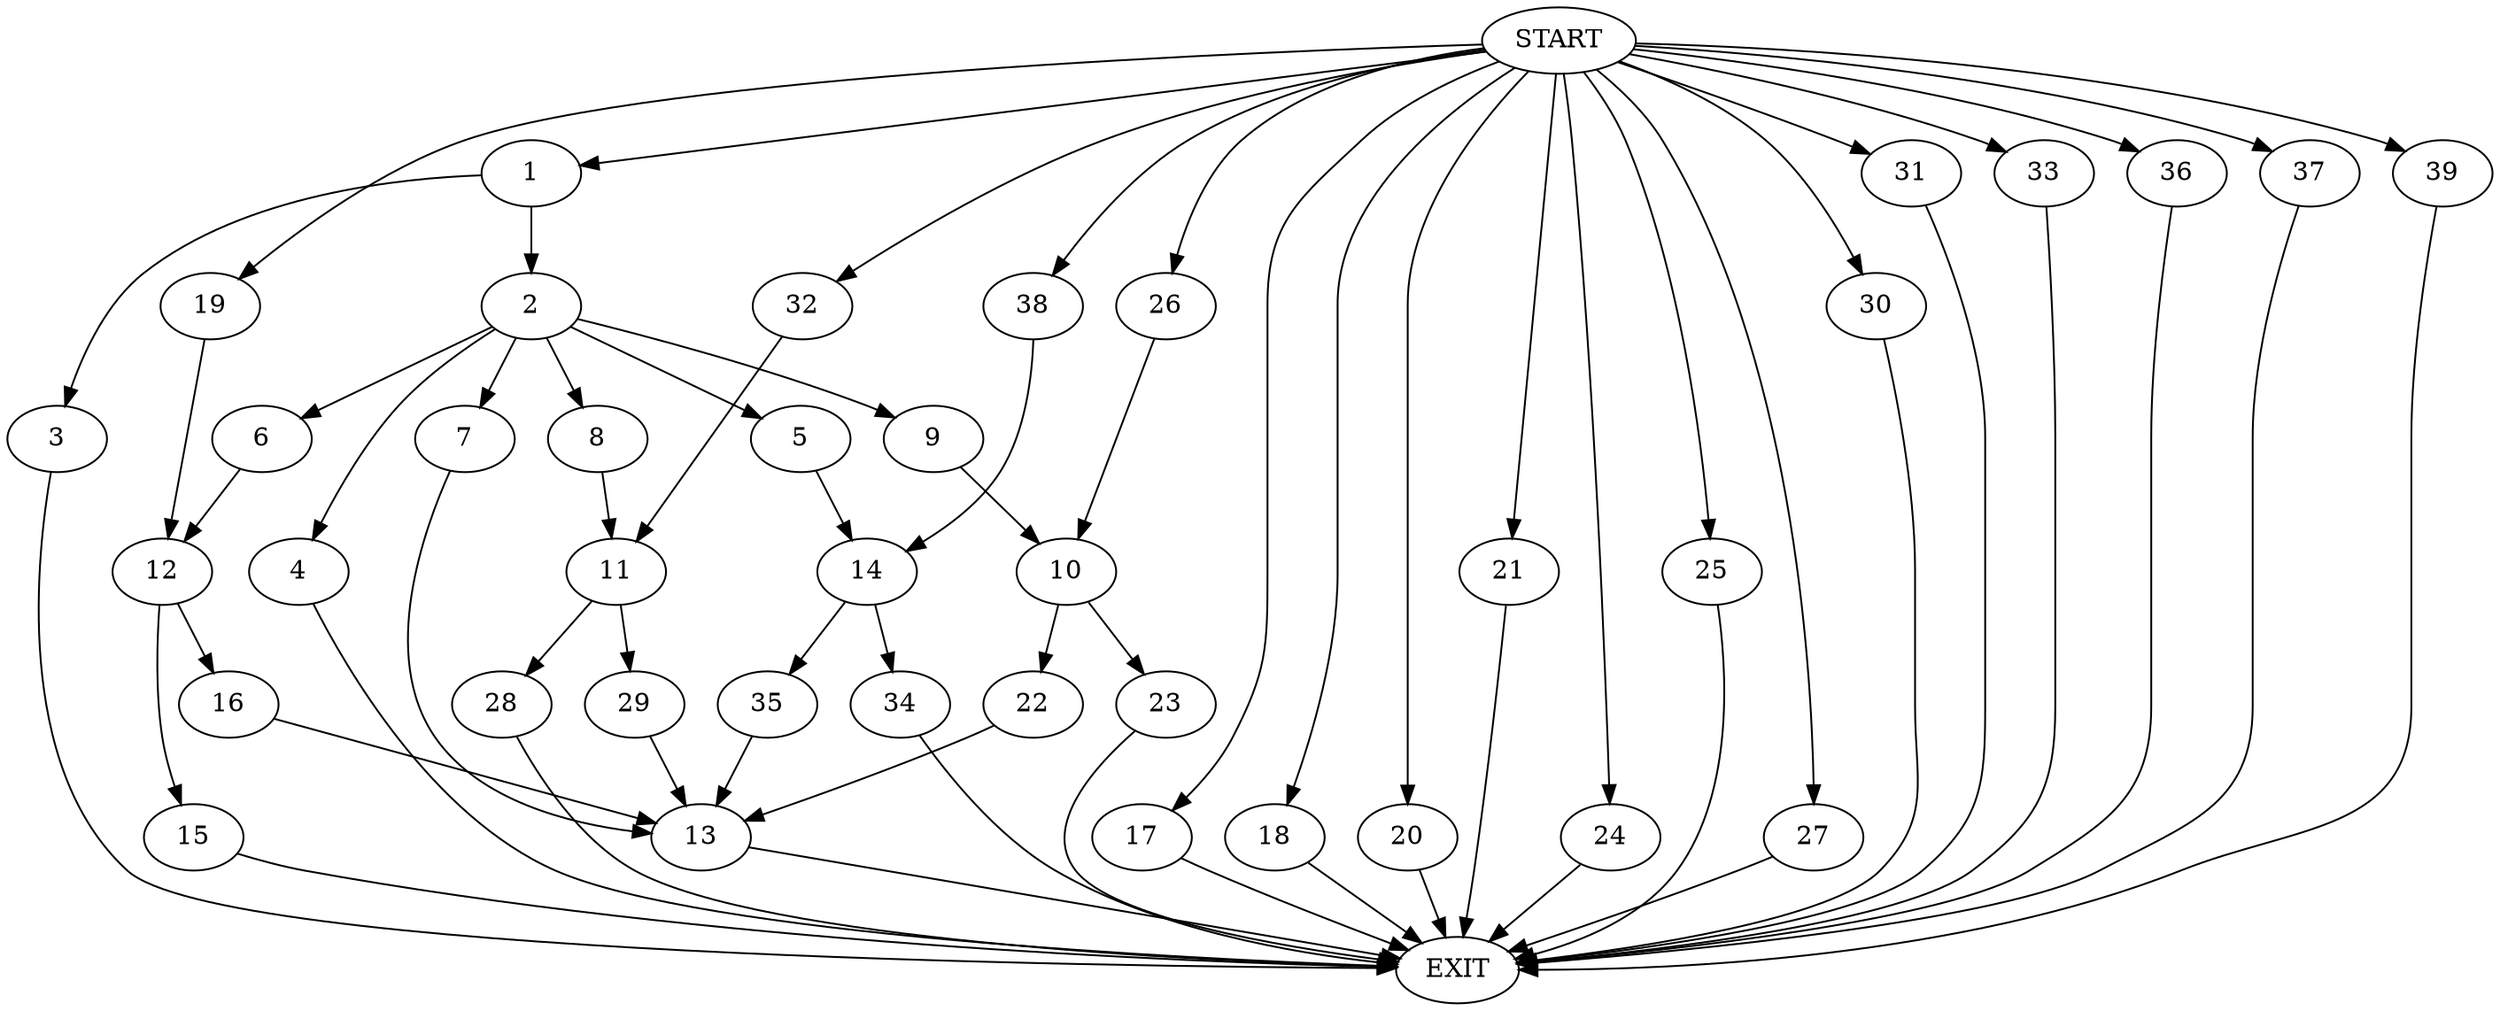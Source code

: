 digraph {
0 [label="START"]
40 [label="EXIT"]
0 -> 1
1 -> 2
1 -> 3
2 -> 4
2 -> 5
2 -> 6
2 -> 7
2 -> 8
2 -> 9
3 -> 40
9 -> 10
8 -> 11
6 -> 12
7 -> 13
4 -> 40
5 -> 14
12 -> 15
12 -> 16
0 -> 17
17 -> 40
0 -> 18
18 -> 40
16 -> 13
13 -> 40
0 -> 19
19 -> 12
15 -> 40
0 -> 20
20 -> 40
0 -> 21
21 -> 40
10 -> 22
10 -> 23
0 -> 24
24 -> 40
0 -> 25
25 -> 40
22 -> 13
0 -> 26
26 -> 10
23 -> 40
0 -> 27
27 -> 40
11 -> 28
11 -> 29
0 -> 30
30 -> 40
0 -> 31
31 -> 40
29 -> 13
0 -> 32
32 -> 11
28 -> 40
0 -> 33
33 -> 40
14 -> 34
14 -> 35
0 -> 36
36 -> 40
0 -> 37
37 -> 40
35 -> 13
0 -> 38
38 -> 14
34 -> 40
0 -> 39
39 -> 40
}
